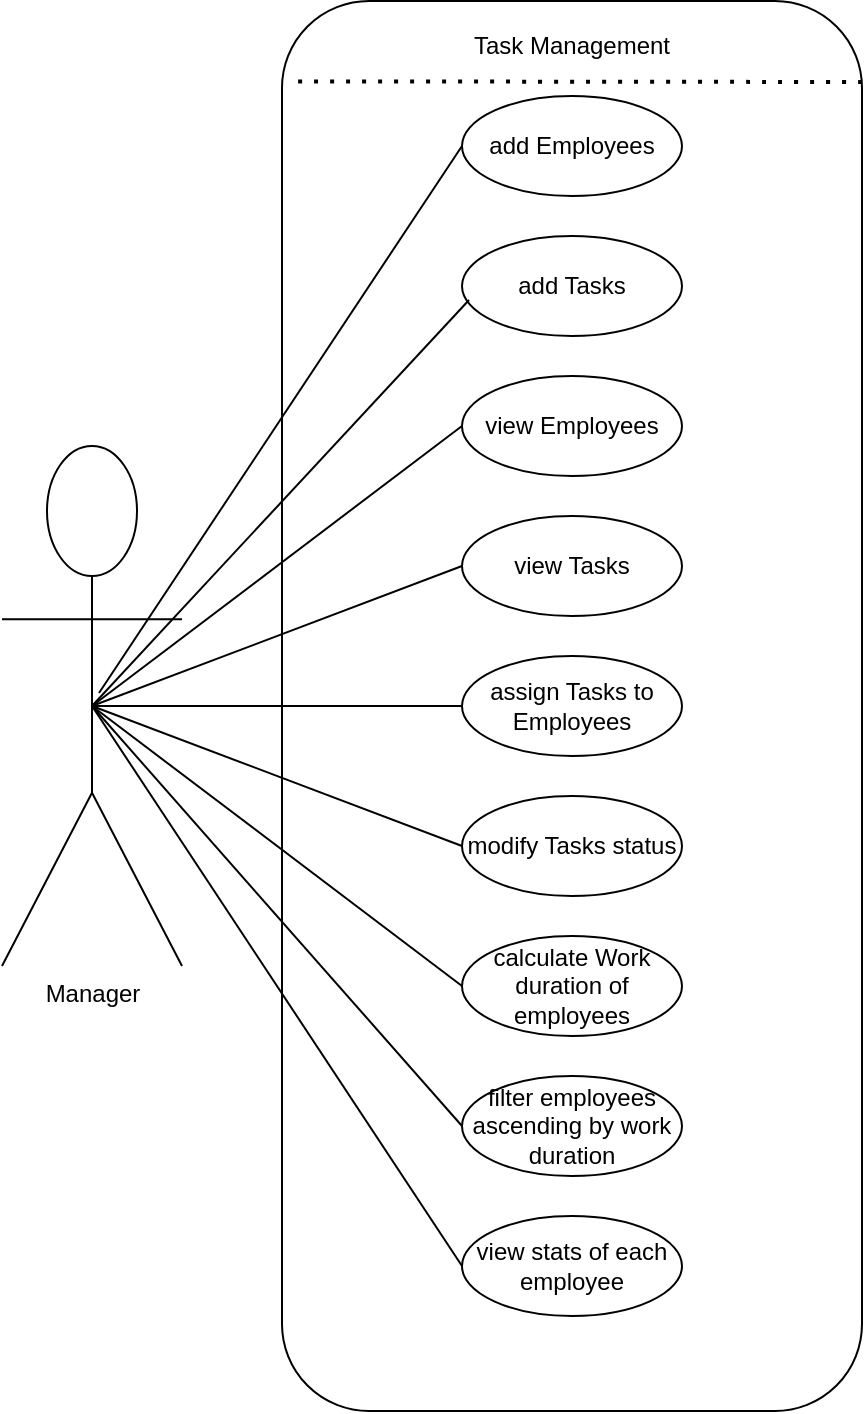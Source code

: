<mxfile version="26.1.1">
  <diagram name="Page-1" id="iKrUhI37tBScLdSOIz5L">
    <mxGraphModel dx="682" dy="741" grid="1" gridSize="10" guides="1" tooltips="1" connect="1" arrows="1" fold="1" page="1" pageScale="1" pageWidth="850" pageHeight="1100" math="0" shadow="0">
      <root>
        <mxCell id="0" />
        <mxCell id="1" parent="0" />
        <mxCell id="pR_tsYRCl2kPoqceH1yw-1" value="Manager" style="shape=umlActor;verticalLabelPosition=bottom;verticalAlign=top;html=1;outlineConnect=0;" vertex="1" parent="1">
          <mxGeometry x="20" y="325" width="90" height="260" as="geometry" />
        </mxCell>
        <mxCell id="pR_tsYRCl2kPoqceH1yw-3" value="" style="rounded=1;whiteSpace=wrap;html=1;" vertex="1" parent="1">
          <mxGeometry x="160" y="102.5" width="290" height="705" as="geometry" />
        </mxCell>
        <mxCell id="pR_tsYRCl2kPoqceH1yw-4" value="Task Management" style="text;html=1;align=center;verticalAlign=middle;whiteSpace=wrap;rounded=0;" vertex="1" parent="1">
          <mxGeometry x="230" y="110" width="150" height="30" as="geometry" />
        </mxCell>
        <mxCell id="pR_tsYRCl2kPoqceH1yw-6" value="add Employees" style="ellipse;whiteSpace=wrap;html=1;" vertex="1" parent="1">
          <mxGeometry x="250" y="150" width="110" height="50" as="geometry" />
        </mxCell>
        <mxCell id="pR_tsYRCl2kPoqceH1yw-7" value="modify Tasks status" style="ellipse;whiteSpace=wrap;html=1;" vertex="1" parent="1">
          <mxGeometry x="250" y="500" width="110" height="50" as="geometry" />
        </mxCell>
        <mxCell id="pR_tsYRCl2kPoqceH1yw-8" value="view Employees" style="ellipse;whiteSpace=wrap;html=1;" vertex="1" parent="1">
          <mxGeometry x="250" y="290" width="110" height="50" as="geometry" />
        </mxCell>
        <mxCell id="pR_tsYRCl2kPoqceH1yw-9" value="view Tasks" style="ellipse;whiteSpace=wrap;html=1;" vertex="1" parent="1">
          <mxGeometry x="250" y="360" width="110" height="50" as="geometry" />
        </mxCell>
        <mxCell id="pR_tsYRCl2kPoqceH1yw-10" value="assign Tasks to Employees" style="ellipse;whiteSpace=wrap;html=1;" vertex="1" parent="1">
          <mxGeometry x="250" y="430" width="110" height="50" as="geometry" />
        </mxCell>
        <mxCell id="pR_tsYRCl2kPoqceH1yw-11" value="add Tasks" style="ellipse;whiteSpace=wrap;html=1;" vertex="1" parent="1">
          <mxGeometry x="250" y="220" width="110" height="50" as="geometry" />
        </mxCell>
        <mxCell id="pR_tsYRCl2kPoqceH1yw-12" value="calculate Work duration of employees" style="ellipse;whiteSpace=wrap;html=1;" vertex="1" parent="1">
          <mxGeometry x="250" y="570" width="110" height="50" as="geometry" />
        </mxCell>
        <mxCell id="pR_tsYRCl2kPoqceH1yw-13" value="filter employees ascending by work duration" style="ellipse;whiteSpace=wrap;html=1;" vertex="1" parent="1">
          <mxGeometry x="250" y="640" width="110" height="50" as="geometry" />
        </mxCell>
        <mxCell id="pR_tsYRCl2kPoqceH1yw-14" value="view stats of each employee" style="ellipse;whiteSpace=wrap;html=1;" vertex="1" parent="1">
          <mxGeometry x="250" y="710" width="110" height="50" as="geometry" />
        </mxCell>
        <mxCell id="pR_tsYRCl2kPoqceH1yw-16" value="" style="endArrow=none;dashed=1;html=1;dashPattern=1 3;strokeWidth=2;rounded=0;fontSize=12;startSize=8;endSize=8;curved=1;entryX=0.007;entryY=0.057;entryDx=0;entryDy=0;entryPerimeter=0;" edge="1" parent="1" target="pR_tsYRCl2kPoqceH1yw-3">
          <mxGeometry width="50" height="50" relative="1" as="geometry">
            <mxPoint x="450" y="143" as="sourcePoint" />
            <mxPoint x="150" y="140" as="targetPoint" />
          </mxGeometry>
        </mxCell>
        <mxCell id="pR_tsYRCl2kPoqceH1yw-25" value="" style="endArrow=none;html=1;rounded=0;fontSize=12;startSize=8;endSize=8;curved=1;entryX=0;entryY=0.5;entryDx=0;entryDy=0;exitX=0.539;exitY=0.475;exitDx=0;exitDy=0;exitPerimeter=0;" edge="1" parent="1" source="pR_tsYRCl2kPoqceH1yw-1" target="pR_tsYRCl2kPoqceH1yw-6">
          <mxGeometry width="50" height="50" relative="1" as="geometry">
            <mxPoint x="60" y="280" as="sourcePoint" />
            <mxPoint x="110" y="230" as="targetPoint" />
          </mxGeometry>
        </mxCell>
        <mxCell id="pR_tsYRCl2kPoqceH1yw-26" value="" style="endArrow=none;html=1;rounded=0;fontSize=12;startSize=8;endSize=8;curved=1;entryX=0.032;entryY=0.64;entryDx=0;entryDy=0;exitX=0.5;exitY=0.5;exitDx=0;exitDy=0;exitPerimeter=0;entryPerimeter=0;" edge="1" parent="1" source="pR_tsYRCl2kPoqceH1yw-1" target="pR_tsYRCl2kPoqceH1yw-11">
          <mxGeometry width="50" height="50" relative="1" as="geometry">
            <mxPoint x="89" y="459" as="sourcePoint" />
            <mxPoint x="260" y="185" as="targetPoint" />
          </mxGeometry>
        </mxCell>
        <mxCell id="pR_tsYRCl2kPoqceH1yw-27" value="" style="endArrow=none;html=1;rounded=0;fontSize=12;startSize=8;endSize=8;curved=1;entryX=0;entryY=0.5;entryDx=0;entryDy=0;exitX=0.5;exitY=0.5;exitDx=0;exitDy=0;exitPerimeter=0;" edge="1" parent="1" source="pR_tsYRCl2kPoqceH1yw-1" target="pR_tsYRCl2kPoqceH1yw-8">
          <mxGeometry width="50" height="50" relative="1" as="geometry">
            <mxPoint x="99" y="469" as="sourcePoint" />
            <mxPoint x="270" y="195" as="targetPoint" />
          </mxGeometry>
        </mxCell>
        <mxCell id="pR_tsYRCl2kPoqceH1yw-28" value="" style="endArrow=none;html=1;rounded=0;fontSize=12;startSize=8;endSize=8;curved=1;entryX=0;entryY=0.5;entryDx=0;entryDy=0;exitX=0.5;exitY=0.5;exitDx=0;exitDy=0;exitPerimeter=0;" edge="1" parent="1" source="pR_tsYRCl2kPoqceH1yw-1" target="pR_tsYRCl2kPoqceH1yw-9">
          <mxGeometry width="50" height="50" relative="1" as="geometry">
            <mxPoint x="109" y="479" as="sourcePoint" />
            <mxPoint x="280" y="205" as="targetPoint" />
          </mxGeometry>
        </mxCell>
        <mxCell id="pR_tsYRCl2kPoqceH1yw-29" value="" style="endArrow=none;html=1;rounded=0;fontSize=12;startSize=8;endSize=8;curved=1;entryX=0;entryY=0.5;entryDx=0;entryDy=0;exitX=0.5;exitY=0.5;exitDx=0;exitDy=0;exitPerimeter=0;" edge="1" parent="1" source="pR_tsYRCl2kPoqceH1yw-1" target="pR_tsYRCl2kPoqceH1yw-10">
          <mxGeometry width="50" height="50" relative="1" as="geometry">
            <mxPoint x="119" y="489" as="sourcePoint" />
            <mxPoint x="290" y="215" as="targetPoint" />
          </mxGeometry>
        </mxCell>
        <mxCell id="pR_tsYRCl2kPoqceH1yw-30" value="" style="endArrow=none;html=1;rounded=0;fontSize=12;startSize=8;endSize=8;curved=1;entryX=0;entryY=0.5;entryDx=0;entryDy=0;exitX=0.5;exitY=0.5;exitDx=0;exitDy=0;exitPerimeter=0;" edge="1" parent="1" source="pR_tsYRCl2kPoqceH1yw-1" target="pR_tsYRCl2kPoqceH1yw-7">
          <mxGeometry width="50" height="50" relative="1" as="geometry">
            <mxPoint x="129" y="499" as="sourcePoint" />
            <mxPoint x="300" y="225" as="targetPoint" />
          </mxGeometry>
        </mxCell>
        <mxCell id="pR_tsYRCl2kPoqceH1yw-31" value="" style="endArrow=none;html=1;rounded=0;fontSize=12;startSize=8;endSize=8;curved=1;entryX=0;entryY=0.5;entryDx=0;entryDy=0;exitX=0.5;exitY=0.5;exitDx=0;exitDy=0;exitPerimeter=0;" edge="1" parent="1" source="pR_tsYRCl2kPoqceH1yw-1" target="pR_tsYRCl2kPoqceH1yw-12">
          <mxGeometry width="50" height="50" relative="1" as="geometry">
            <mxPoint x="80" y="460" as="sourcePoint" />
            <mxPoint x="310" y="235" as="targetPoint" />
          </mxGeometry>
        </mxCell>
        <mxCell id="pR_tsYRCl2kPoqceH1yw-32" value="" style="endArrow=none;html=1;rounded=0;fontSize=12;startSize=8;endSize=8;curved=1;entryX=0;entryY=0.5;entryDx=0;entryDy=0;exitX=0.5;exitY=0.5;exitDx=0;exitDy=0;exitPerimeter=0;" edge="1" parent="1" source="pR_tsYRCl2kPoqceH1yw-1" target="pR_tsYRCl2kPoqceH1yw-13">
          <mxGeometry width="50" height="50" relative="1" as="geometry">
            <mxPoint x="149" y="519" as="sourcePoint" />
            <mxPoint x="320" y="245" as="targetPoint" />
          </mxGeometry>
        </mxCell>
        <mxCell id="pR_tsYRCl2kPoqceH1yw-33" value="" style="endArrow=none;html=1;rounded=0;fontSize=12;startSize=8;endSize=8;curved=1;entryX=0;entryY=0.5;entryDx=0;entryDy=0;exitX=0.5;exitY=0.5;exitDx=0;exitDy=0;exitPerimeter=0;" edge="1" parent="1" source="pR_tsYRCl2kPoqceH1yw-1" target="pR_tsYRCl2kPoqceH1yw-14">
          <mxGeometry width="50" height="50" relative="1" as="geometry">
            <mxPoint x="159" y="529" as="sourcePoint" />
            <mxPoint x="330" y="255" as="targetPoint" />
          </mxGeometry>
        </mxCell>
      </root>
    </mxGraphModel>
  </diagram>
</mxfile>
